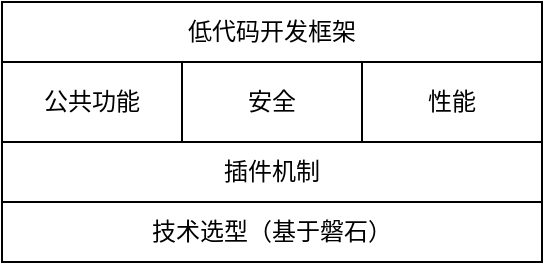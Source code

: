<mxfile version="24.4.9" type="github">
  <diagram name="第 1 页" id="gqDG2Gp0E2L2Fy4fAPNA">
    <mxGraphModel dx="1195" dy="650" grid="1" gridSize="10" guides="1" tooltips="1" connect="1" arrows="1" fold="1" page="1" pageScale="1" pageWidth="827" pageHeight="1169" math="0" shadow="0">
      <root>
        <mxCell id="0" />
        <mxCell id="1" parent="0" />
        <mxCell id="SDCCGMHogAq6qsjDlVBH-2" value="技术选型（基于磐石）" style="rounded=0;whiteSpace=wrap;html=1;" vertex="1" parent="1">
          <mxGeometry x="120" y="540" width="270" height="30" as="geometry" />
        </mxCell>
        <mxCell id="SDCCGMHogAq6qsjDlVBH-4" value="插件机制" style="rounded=0;whiteSpace=wrap;html=1;" vertex="1" parent="1">
          <mxGeometry x="120" y="510" width="270" height="30" as="geometry" />
        </mxCell>
        <mxCell id="SDCCGMHogAq6qsjDlVBH-6" value="低代码开发框架" style="rounded=0;whiteSpace=wrap;html=1;" vertex="1" parent="1">
          <mxGeometry x="120" y="440" width="270" height="30" as="geometry" />
        </mxCell>
        <mxCell id="SDCCGMHogAq6qsjDlVBH-9" value="" style="rounded=0;whiteSpace=wrap;html=1;" vertex="1" parent="1">
          <mxGeometry x="120" y="470" width="270" height="40" as="geometry" />
        </mxCell>
        <mxCell id="SDCCGMHogAq6qsjDlVBH-11" value="公共功能" style="rounded=0;whiteSpace=wrap;html=1;" vertex="1" parent="1">
          <mxGeometry x="120" y="470" width="90" height="40" as="geometry" />
        </mxCell>
        <mxCell id="SDCCGMHogAq6qsjDlVBH-20" value="安全" style="rounded=0;whiteSpace=wrap;html=1;" vertex="1" parent="1">
          <mxGeometry x="210" y="470" width="90" height="40" as="geometry" />
        </mxCell>
        <mxCell id="SDCCGMHogAq6qsjDlVBH-21" value="性能" style="rounded=0;whiteSpace=wrap;html=1;" vertex="1" parent="1">
          <mxGeometry x="300" y="470" width="90" height="40" as="geometry" />
        </mxCell>
      </root>
    </mxGraphModel>
  </diagram>
</mxfile>
